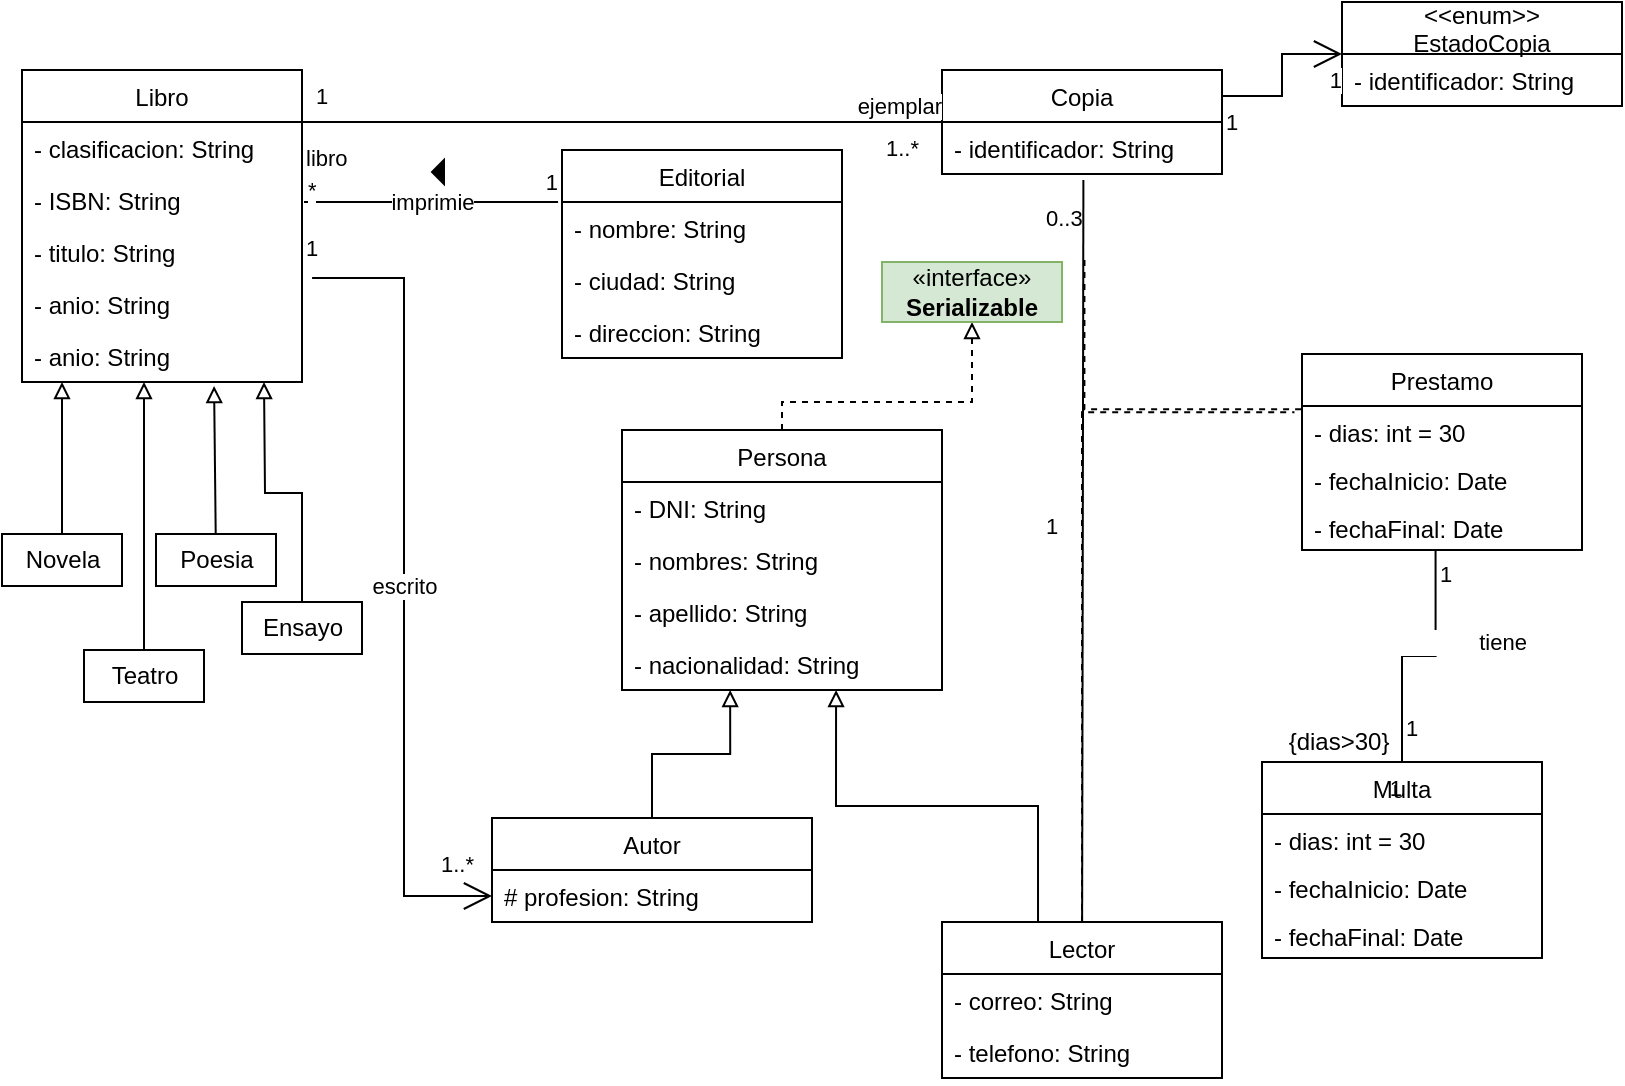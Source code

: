 <mxfile version="21.4.0" type="device" pages="2">
  <diagram id="0ZGvJO6-7t8mPpAxKSV6" name="Página-1">
    <mxGraphModel dx="1360" dy="746" grid="1" gridSize="10" guides="1" tooltips="1" connect="1" arrows="1" fold="1" page="1" pageScale="1" pageWidth="827" pageHeight="1169" math="0" shadow="0">
      <root>
        <mxCell id="0" />
        <mxCell id="1" parent="0" />
        <mxCell id="QCXPvPY8s-q1p6xJHHhA-1" value="Libro" style="swimlane;fontStyle=0;childLayout=stackLayout;horizontal=1;startSize=26;fillColor=none;horizontalStack=0;resizeParent=1;resizeParentMax=0;resizeLast=0;collapsible=1;marginBottom=0;" parent="1" vertex="1">
          <mxGeometry x="19" y="394" width="140" height="156" as="geometry" />
        </mxCell>
        <mxCell id="QCXPvPY8s-q1p6xJHHhA-2" value="- clasificacion: String" style="text;strokeColor=none;fillColor=none;align=left;verticalAlign=top;spacingLeft=4;spacingRight=4;overflow=hidden;rotatable=0;points=[[0,0.5],[1,0.5]];portConstraint=eastwest;" parent="QCXPvPY8s-q1p6xJHHhA-1" vertex="1">
          <mxGeometry y="26" width="140" height="26" as="geometry" />
        </mxCell>
        <mxCell id="Nirqhqslk2zgD3UvHYaP-4" value="- ISBN: String" style="text;strokeColor=none;fillColor=none;align=left;verticalAlign=top;spacingLeft=4;spacingRight=4;overflow=hidden;rotatable=0;points=[[0,0.5],[1,0.5]];portConstraint=eastwest;" vertex="1" parent="QCXPvPY8s-q1p6xJHHhA-1">
          <mxGeometry y="52" width="140" height="26" as="geometry" />
        </mxCell>
        <mxCell id="QCXPvPY8s-q1p6xJHHhA-3" value="- titulo: String" style="text;strokeColor=none;fillColor=none;align=left;verticalAlign=top;spacingLeft=4;spacingRight=4;overflow=hidden;rotatable=0;points=[[0,0.5],[1,0.5]];portConstraint=eastwest;" parent="QCXPvPY8s-q1p6xJHHhA-1" vertex="1">
          <mxGeometry y="78" width="140" height="26" as="geometry" />
        </mxCell>
        <mxCell id="QCXPvPY8s-q1p6xJHHhA-4" value="- anio: String" style="text;strokeColor=none;fillColor=none;align=left;verticalAlign=top;spacingLeft=4;spacingRight=4;overflow=hidden;rotatable=0;points=[[0,0.5],[1,0.5]];portConstraint=eastwest;" parent="QCXPvPY8s-q1p6xJHHhA-1" vertex="1">
          <mxGeometry y="104" width="140" height="26" as="geometry" />
        </mxCell>
        <mxCell id="xj_UWrbpGZIaAI9t697L-1" value="- anio: String" style="text;strokeColor=none;fillColor=none;align=left;verticalAlign=top;spacingLeft=4;spacingRight=4;overflow=hidden;rotatable=0;points=[[0,0.5],[1,0.5]];portConstraint=eastwest;" vertex="1" parent="QCXPvPY8s-q1p6xJHHhA-1">
          <mxGeometry y="130" width="140" height="26" as="geometry" />
        </mxCell>
        <mxCell id="4_R0uis-ufL3FPCW5JWK-5" style="edgeStyle=orthogonalEdgeStyle;rounded=0;orthogonalLoop=1;jettySize=auto;html=1;entryX=0.338;entryY=1;entryDx=0;entryDy=0;entryPerimeter=0;endArrow=block;endFill=0;" edge="1" parent="1" source="QCXPvPY8s-q1p6xJHHhA-5" target="Nirqhqslk2zgD3UvHYaP-2">
          <mxGeometry relative="1" as="geometry">
            <mxPoint x="378.04" y="730.988" as="targetPoint" />
          </mxGeometry>
        </mxCell>
        <mxCell id="QCXPvPY8s-q1p6xJHHhA-5" value="Autor" style="swimlane;fontStyle=0;childLayout=stackLayout;horizontal=1;startSize=26;fillColor=none;horizontalStack=0;resizeParent=1;resizeParentMax=0;resizeLast=0;collapsible=1;marginBottom=0;" parent="1" vertex="1">
          <mxGeometry x="254" y="768" width="160" height="52" as="geometry" />
        </mxCell>
        <mxCell id="QCXPvPY8s-q1p6xJHHhA-8" value="# profesion: String" style="text;strokeColor=none;fillColor=none;align=left;verticalAlign=top;spacingLeft=4;spacingRight=4;overflow=hidden;rotatable=0;points=[[0,0.5],[1,0.5]];portConstraint=eastwest;" parent="QCXPvPY8s-q1p6xJHHhA-5" vertex="1">
          <mxGeometry y="26" width="160" height="26" as="geometry" />
        </mxCell>
        <mxCell id="QCXPvPY8s-q1p6xJHHhA-9" value="Editorial" style="swimlane;fontStyle=0;childLayout=stackLayout;horizontal=1;startSize=26;fillColor=none;horizontalStack=0;resizeParent=1;resizeParentMax=0;resizeLast=0;collapsible=1;marginBottom=0;" parent="1" vertex="1">
          <mxGeometry x="289" y="434" width="140" height="104" as="geometry" />
        </mxCell>
        <mxCell id="QCXPvPY8s-q1p6xJHHhA-10" value="- nombre: String" style="text;strokeColor=none;fillColor=none;align=left;verticalAlign=top;spacingLeft=4;spacingRight=4;overflow=hidden;rotatable=0;points=[[0,0.5],[1,0.5]];portConstraint=eastwest;" parent="QCXPvPY8s-q1p6xJHHhA-9" vertex="1">
          <mxGeometry y="26" width="140" height="26" as="geometry" />
        </mxCell>
        <mxCell id="QCXPvPY8s-q1p6xJHHhA-11" value="- ciudad: String" style="text;strokeColor=none;fillColor=none;align=left;verticalAlign=top;spacingLeft=4;spacingRight=4;overflow=hidden;rotatable=0;points=[[0,0.5],[1,0.5]];portConstraint=eastwest;" parent="QCXPvPY8s-q1p6xJHHhA-9" vertex="1">
          <mxGeometry y="52" width="140" height="26" as="geometry" />
        </mxCell>
        <mxCell id="QCXPvPY8s-q1p6xJHHhA-12" value="- direccion: String" style="text;strokeColor=none;fillColor=none;align=left;verticalAlign=top;spacingLeft=4;spacingRight=4;overflow=hidden;rotatable=0;points=[[0,0.5],[1,0.5]];portConstraint=eastwest;" parent="QCXPvPY8s-q1p6xJHHhA-9" vertex="1">
          <mxGeometry y="78" width="140" height="26" as="geometry" />
        </mxCell>
        <mxCell id="QCXPvPY8s-q1p6xJHHhA-18" value="escrito" style="endArrow=open;html=1;endSize=12;startArrow=none;startSize=14;startFill=0;rounded=0;exitX=1.036;exitY=1;exitDx=0;exitDy=0;exitPerimeter=0;entryX=0;entryY=0.5;entryDx=0;entryDy=0;edgeStyle=orthogonalEdgeStyle;" parent="1" source="QCXPvPY8s-q1p6xJHHhA-3" target="QCXPvPY8s-q1p6xJHHhA-8" edge="1">
          <mxGeometry relative="1" as="geometry">
            <mxPoint x="159" y="454" as="sourcePoint" />
            <mxPoint x="254" y="859" as="targetPoint" />
            <Array as="points">
              <mxPoint x="210" y="498" />
              <mxPoint x="210" y="807" />
            </Array>
          </mxGeometry>
        </mxCell>
        <mxCell id="QCXPvPY8s-q1p6xJHHhA-19" value="1" style="edgeLabel;resizable=0;html=1;align=left;verticalAlign=top;" parent="QCXPvPY8s-q1p6xJHHhA-18" connectable="0" vertex="1">
          <mxGeometry x="-1" relative="1" as="geometry">
            <mxPoint y="-104" as="offset" />
          </mxGeometry>
        </mxCell>
        <mxCell id="QCXPvPY8s-q1p6xJHHhA-20" value="1..*" style="edgeLabel;resizable=0;html=1;align=right;verticalAlign=top;" parent="QCXPvPY8s-q1p6xJHHhA-18" connectable="0" vertex="1">
          <mxGeometry x="1" relative="1" as="geometry">
            <mxPoint x="-9" y="-29" as="offset" />
          </mxGeometry>
        </mxCell>
        <mxCell id="QCXPvPY8s-q1p6xJHHhA-21" value="&lt;blockquote style=&quot;margin: 0 0 0 40px; border: none; padding: 0px;&quot;&gt;tiene&lt;/blockquote&gt;" style="endArrow=none;html=1;endSize=12;startArrow=none;startSize=14;startFill=0;edgeStyle=orthogonalEdgeStyle;rounded=0;exitX=0.477;exitY=0.977;exitDx=0;exitDy=0;exitPerimeter=0;entryX=0.5;entryY=0;entryDx=0;entryDy=0;endFill=0;align=center;" parent="1" source="QCXPvPY8s-q1p6xJHHhA-69" target="QCXPvPY8s-q1p6xJHHhA-70" edge="1">
          <mxGeometry x="-0.245" y="13" relative="1" as="geometry">
            <mxPoint x="289" y="720" as="sourcePoint" />
            <mxPoint x="449" y="720" as="targetPoint" />
            <mxPoint as="offset" />
          </mxGeometry>
        </mxCell>
        <mxCell id="QCXPvPY8s-q1p6xJHHhA-22" value="1" style="edgeLabel;resizable=0;html=1;align=left;verticalAlign=top;" parent="QCXPvPY8s-q1p6xJHHhA-21" connectable="0" vertex="1">
          <mxGeometry x="-1" relative="1" as="geometry" />
        </mxCell>
        <mxCell id="QCXPvPY8s-q1p6xJHHhA-23" value="1" style="edgeLabel;resizable=0;html=1;align=right;verticalAlign=top;" parent="QCXPvPY8s-q1p6xJHHhA-21" connectable="0" vertex="1">
          <mxGeometry x="1" relative="1" as="geometry" />
        </mxCell>
        <mxCell id="QCXPvPY8s-q1p6xJHHhA-24" value="imprimie" style="endArrow=none;html=1;endSize=12;startArrow=none;startSize=14;startFill=0;rounded=0;entryX=-0.014;entryY=0;entryDx=0;entryDy=0;endFill=0;entryPerimeter=0;" parent="1" target="QCXPvPY8s-q1p6xJHHhA-10" edge="1">
          <mxGeometry relative="1" as="geometry">
            <mxPoint x="160" y="460" as="sourcePoint" />
            <mxPoint x="299" y="383" as="targetPoint" />
          </mxGeometry>
        </mxCell>
        <mxCell id="QCXPvPY8s-q1p6xJHHhA-25" value="*" style="edgeLabel;resizable=0;html=1;align=left;verticalAlign=top;" parent="QCXPvPY8s-q1p6xJHHhA-24" connectable="0" vertex="1">
          <mxGeometry x="-1" relative="1" as="geometry">
            <mxPoint y="-19" as="offset" />
          </mxGeometry>
        </mxCell>
        <mxCell id="QCXPvPY8s-q1p6xJHHhA-26" value="1" style="edgeLabel;resizable=0;html=1;align=right;verticalAlign=top;" parent="QCXPvPY8s-q1p6xJHHhA-24" connectable="0" vertex="1">
          <mxGeometry x="1" relative="1" as="geometry">
            <mxPoint y="-23" as="offset" />
          </mxGeometry>
        </mxCell>
        <mxCell id="QCXPvPY8s-q1p6xJHHhA-27" value="" style="triangle;aspect=fixed;fillColor=strokeColor;rotation=-180;" parent="1" vertex="1">
          <mxGeometry x="224" y="439" width="6" height="12" as="geometry" />
        </mxCell>
        <mxCell id="QCXPvPY8s-q1p6xJHHhA-33" style="edgeStyle=orthogonalEdgeStyle;rounded=0;orthogonalLoop=1;jettySize=auto;html=1;startArrow=none;startFill=0;endArrow=block;endFill=0;" parent="1" source="QCXPvPY8s-q1p6xJHHhA-29" edge="1">
          <mxGeometry relative="1" as="geometry">
            <mxPoint x="39" y="550" as="targetPoint" />
          </mxGeometry>
        </mxCell>
        <mxCell id="QCXPvPY8s-q1p6xJHHhA-29" value="Novela" style="html=1;" parent="1" vertex="1">
          <mxGeometry x="9" y="626" width="60" height="26" as="geometry" />
        </mxCell>
        <mxCell id="QCXPvPY8s-q1p6xJHHhA-36" style="edgeStyle=orthogonalEdgeStyle;rounded=0;orthogonalLoop=1;jettySize=auto;html=1;startArrow=none;startFill=0;endArrow=block;endFill=0;" parent="1" source="QCXPvPY8s-q1p6xJHHhA-30" edge="1">
          <mxGeometry relative="1" as="geometry">
            <mxPoint x="80" y="550" as="targetPoint" />
          </mxGeometry>
        </mxCell>
        <mxCell id="QCXPvPY8s-q1p6xJHHhA-30" value="Teatro" style="html=1;" parent="1" vertex="1">
          <mxGeometry x="50" y="684" width="60" height="26" as="geometry" />
        </mxCell>
        <mxCell id="QCXPvPY8s-q1p6xJHHhA-37" style="rounded=0;orthogonalLoop=1;jettySize=auto;html=1;startArrow=none;startFill=0;endArrow=block;endFill=0;entryX=0.686;entryY=1.077;entryDx=0;entryDy=0;entryPerimeter=0;" parent="1" source="QCXPvPY8s-q1p6xJHHhA-31" edge="1" target="xj_UWrbpGZIaAI9t697L-1">
          <mxGeometry relative="1" as="geometry">
            <mxPoint x="116" y="560" as="targetPoint" />
          </mxGeometry>
        </mxCell>
        <mxCell id="QCXPvPY8s-q1p6xJHHhA-31" value="Poesia" style="html=1;" parent="1" vertex="1">
          <mxGeometry x="86" y="626" width="60" height="26" as="geometry" />
        </mxCell>
        <mxCell id="QCXPvPY8s-q1p6xJHHhA-35" style="edgeStyle=orthogonalEdgeStyle;rounded=0;orthogonalLoop=1;jettySize=auto;html=1;startArrow=none;startFill=0;endArrow=block;endFill=0;" parent="1" source="QCXPvPY8s-q1p6xJHHhA-32" edge="1">
          <mxGeometry relative="1" as="geometry">
            <mxPoint x="140" y="550" as="targetPoint" />
          </mxGeometry>
        </mxCell>
        <mxCell id="QCXPvPY8s-q1p6xJHHhA-32" value="Ensayo" style="html=1;" parent="1" vertex="1">
          <mxGeometry x="129" y="660" width="60" height="26" as="geometry" />
        </mxCell>
        <mxCell id="QCXPvPY8s-q1p6xJHHhA-38" value="Copia" style="swimlane;fontStyle=0;childLayout=stackLayout;horizontal=1;startSize=26;fillColor=none;horizontalStack=0;resizeParent=1;resizeParentMax=0;resizeLast=0;collapsible=1;marginBottom=0;" parent="1" vertex="1">
          <mxGeometry x="479" y="394" width="140" height="52" as="geometry" />
        </mxCell>
        <mxCell id="QCXPvPY8s-q1p6xJHHhA-39" value="- identificador: String" style="text;strokeColor=none;fillColor=none;align=left;verticalAlign=top;spacingLeft=4;spacingRight=4;overflow=hidden;rotatable=0;points=[[0,0.5],[1,0.5]];portConstraint=eastwest;" parent="QCXPvPY8s-q1p6xJHHhA-38" vertex="1">
          <mxGeometry y="26" width="140" height="26" as="geometry" />
        </mxCell>
        <mxCell id="QCXPvPY8s-q1p6xJHHhA-43" value="" style="endArrow=none;html=1;edgeStyle=orthogonalEdgeStyle;rounded=0;exitX=1;exitY=0.5;exitDx=0;exitDy=0;entryX=0;entryY=0.5;entryDx=0;entryDy=0;" parent="1" source="QCXPvPY8s-q1p6xJHHhA-3" target="QCXPvPY8s-q1p6xJHHhA-38" edge="1">
          <mxGeometry relative="1" as="geometry">
            <mxPoint x="289" y="454" as="sourcePoint" />
            <mxPoint x="449" y="454" as="targetPoint" />
            <Array as="points">
              <mxPoint x="159" y="420" />
            </Array>
          </mxGeometry>
        </mxCell>
        <mxCell id="QCXPvPY8s-q1p6xJHHhA-44" value="libro" style="edgeLabel;resizable=0;html=1;align=left;verticalAlign=bottom;" parent="QCXPvPY8s-q1p6xJHHhA-43" connectable="0" vertex="1">
          <mxGeometry x="-1" relative="1" as="geometry">
            <mxPoint y="-39" as="offset" />
          </mxGeometry>
        </mxCell>
        <mxCell id="QCXPvPY8s-q1p6xJHHhA-45" value="ejemplar" style="edgeLabel;resizable=0;html=1;align=right;verticalAlign=bottom;" parent="QCXPvPY8s-q1p6xJHHhA-43" connectable="0" vertex="1">
          <mxGeometry x="1" relative="1" as="geometry" />
        </mxCell>
        <mxCell id="QCXPvPY8s-q1p6xJHHhA-46" value="1..*" style="edgeLabel;resizable=0;html=1;align=left;verticalAlign=top;" parent="1" connectable="0" vertex="1">
          <mxGeometry x="449.0" y="420.002" as="geometry" />
        </mxCell>
        <mxCell id="QCXPvPY8s-q1p6xJHHhA-47" value="1" style="edgeLabel;resizable=0;html=1;align=left;verticalAlign=top;" parent="1" connectable="0" vertex="1">
          <mxGeometry x="159.0" y="470.002" as="geometry" />
        </mxCell>
        <mxCell id="QCXPvPY8s-q1p6xJHHhA-49" value="&lt;&lt;enum&gt;&gt;&#xa;EstadoCopia" style="swimlane;fontStyle=0;childLayout=stackLayout;horizontal=1;startSize=26;fillColor=none;horizontalStack=0;resizeParent=1;resizeParentMax=0;resizeLast=0;collapsible=1;marginBottom=0;" parent="1" vertex="1">
          <mxGeometry x="679" y="360" width="140" height="52" as="geometry" />
        </mxCell>
        <mxCell id="QCXPvPY8s-q1p6xJHHhA-50" value="- identificador: String" style="text;strokeColor=none;fillColor=none;align=left;verticalAlign=top;spacingLeft=4;spacingRight=4;overflow=hidden;rotatable=0;points=[[0,0.5],[1,0.5]];portConstraint=eastwest;" parent="QCXPvPY8s-q1p6xJHHhA-49" vertex="1">
          <mxGeometry y="26" width="140" height="26" as="geometry" />
        </mxCell>
        <mxCell id="QCXPvPY8s-q1p6xJHHhA-53" value="" style="endArrow=open;html=1;endSize=12;startArrow=none;startSize=14;startFill=0;edgeStyle=orthogonalEdgeStyle;rounded=0;exitX=1;exitY=0.25;exitDx=0;exitDy=0;entryX=0;entryY=0.5;entryDx=0;entryDy=0;endFill=0;" parent="1" source="QCXPvPY8s-q1p6xJHHhA-38" target="QCXPvPY8s-q1p6xJHHhA-49" edge="1">
          <mxGeometry relative="1" as="geometry">
            <mxPoint x="168.86" y="421.992" as="sourcePoint" />
            <mxPoint x="299" y="369" as="targetPoint" />
          </mxGeometry>
        </mxCell>
        <mxCell id="QCXPvPY8s-q1p6xJHHhA-54" value="1" style="edgeLabel;resizable=0;html=1;align=left;verticalAlign=top;" parent="QCXPvPY8s-q1p6xJHHhA-53" connectable="0" vertex="1">
          <mxGeometry x="-1" relative="1" as="geometry" />
        </mxCell>
        <mxCell id="QCXPvPY8s-q1p6xJHHhA-55" value="1" style="edgeLabel;resizable=0;html=1;align=right;verticalAlign=top;" parent="QCXPvPY8s-q1p6xJHHhA-53" connectable="0" vertex="1">
          <mxGeometry x="1" relative="1" as="geometry" />
        </mxCell>
        <mxCell id="QCXPvPY8s-q1p6xJHHhA-60" style="rounded=0;orthogonalLoop=1;jettySize=auto;html=1;entryX=0.505;entryY=1.115;entryDx=0;entryDy=0;entryPerimeter=0;startArrow=none;startFill=0;endArrow=none;endFill=0;" parent="1" source="QCXPvPY8s-q1p6xJHHhA-56" target="QCXPvPY8s-q1p6xJHHhA-39" edge="1">
          <mxGeometry relative="1" as="geometry" />
        </mxCell>
        <mxCell id="QCXPvPY8s-q1p6xJHHhA-66" style="edgeStyle=orthogonalEdgeStyle;rounded=0;orthogonalLoop=1;jettySize=auto;html=1;entryX=-0.027;entryY=0.129;entryDx=0;entryDy=0;entryPerimeter=0;dashed=1;startArrow=none;startFill=0;endArrow=none;endFill=0;" parent="1" source="QCXPvPY8s-q1p6xJHHhA-56" target="QCXPvPY8s-q1p6xJHHhA-62" edge="1">
          <mxGeometry relative="1" as="geometry" />
        </mxCell>
        <mxCell id="4_R0uis-ufL3FPCW5JWK-6" style="edgeStyle=orthogonalEdgeStyle;rounded=0;orthogonalLoop=1;jettySize=auto;html=1;entryX=0.669;entryY=1;entryDx=0;entryDy=0;entryPerimeter=0;endArrow=block;endFill=0;exitX=0.343;exitY=0;exitDx=0;exitDy=0;exitPerimeter=0;" edge="1" parent="1" source="QCXPvPY8s-q1p6xJHHhA-56" target="Nirqhqslk2zgD3UvHYaP-2">
          <mxGeometry relative="1" as="geometry">
            <mxPoint x="426.04" y="730" as="targetPoint" />
          </mxGeometry>
        </mxCell>
        <mxCell id="QCXPvPY8s-q1p6xJHHhA-56" value="Lector" style="swimlane;fontStyle=0;childLayout=stackLayout;horizontal=1;startSize=26;fillColor=none;horizontalStack=0;resizeParent=1;resizeParentMax=0;resizeLast=0;collapsible=1;marginBottom=0;" parent="1" vertex="1">
          <mxGeometry x="479" y="820" width="140" height="78" as="geometry" />
        </mxCell>
        <mxCell id="QCXPvPY8s-q1p6xJHHhA-59" value="- correo: String" style="text;strokeColor=none;fillColor=none;align=left;verticalAlign=top;spacingLeft=4;spacingRight=4;overflow=hidden;rotatable=0;points=[[0,0.5],[1,0.5]];portConstraint=eastwest;" parent="QCXPvPY8s-q1p6xJHHhA-56" vertex="1">
          <mxGeometry y="26" width="140" height="26" as="geometry" />
        </mxCell>
        <mxCell id="xj_UWrbpGZIaAI9t697L-2" value="- telefono: String" style="text;strokeColor=none;fillColor=none;align=left;verticalAlign=top;spacingLeft=4;spacingRight=4;overflow=hidden;rotatable=0;points=[[0,0.5],[1,0.5]];portConstraint=eastwest;" vertex="1" parent="QCXPvPY8s-q1p6xJHHhA-56">
          <mxGeometry y="52" width="140" height="26" as="geometry" />
        </mxCell>
        <mxCell id="QCXPvPY8s-q1p6xJHHhA-65" style="edgeStyle=orthogonalEdgeStyle;rounded=0;orthogonalLoop=1;jettySize=auto;html=1;entryX=0.516;entryY=1.059;entryDx=0;entryDy=0;entryPerimeter=0;startArrow=none;startFill=0;endArrow=none;endFill=0;dashed=1;exitX=0.004;exitY=0.068;exitDx=0;exitDy=0;exitPerimeter=0;" parent="1" edge="1">
          <mxGeometry relative="1" as="geometry">
            <mxPoint x="658.56" y="563.632" as="sourcePoint" />
            <mxPoint x="550.24" y="486.534" as="targetPoint" />
            <Array as="points">
              <mxPoint x="550" y="564" />
            </Array>
          </mxGeometry>
        </mxCell>
        <mxCell id="QCXPvPY8s-q1p6xJHHhA-61" value="Prestamo" style="swimlane;fontStyle=0;childLayout=stackLayout;horizontal=1;startSize=26;fillColor=none;horizontalStack=0;resizeParent=1;resizeParentMax=0;resizeLast=0;collapsible=1;marginBottom=0;" parent="1" vertex="1">
          <mxGeometry x="659" y="536" width="140" height="98" as="geometry" />
        </mxCell>
        <mxCell id="QCXPvPY8s-q1p6xJHHhA-62" value="- dias: int = 30" style="text;strokeColor=none;fillColor=none;align=left;verticalAlign=top;spacingLeft=4;spacingRight=4;overflow=hidden;rotatable=0;points=[[0,0.5],[1,0.5]];portConstraint=eastwest;" parent="QCXPvPY8s-q1p6xJHHhA-61" vertex="1">
          <mxGeometry y="26" width="140" height="24" as="geometry" />
        </mxCell>
        <mxCell id="QCXPvPY8s-q1p6xJHHhA-68" value="- fechaInicio: Date" style="text;strokeColor=none;fillColor=none;align=left;verticalAlign=top;spacingLeft=4;spacingRight=4;overflow=hidden;rotatable=0;points=[[0,0.5],[1,0.5]];portConstraint=eastwest;" parent="QCXPvPY8s-q1p6xJHHhA-61" vertex="1">
          <mxGeometry y="50" width="140" height="24" as="geometry" />
        </mxCell>
        <mxCell id="QCXPvPY8s-q1p6xJHHhA-69" value="- fechaFinal: Date" style="text;strokeColor=none;fillColor=none;align=left;verticalAlign=top;spacingLeft=4;spacingRight=4;overflow=hidden;rotatable=0;points=[[0,0.5],[1,0.5]];portConstraint=eastwest;" parent="QCXPvPY8s-q1p6xJHHhA-61" vertex="1">
          <mxGeometry y="74" width="140" height="24" as="geometry" />
        </mxCell>
        <mxCell id="QCXPvPY8s-q1p6xJHHhA-70" value="Multa" style="swimlane;fontStyle=0;childLayout=stackLayout;horizontal=1;startSize=26;fillColor=none;horizontalStack=0;resizeParent=1;resizeParentMax=0;resizeLast=0;collapsible=1;marginBottom=0;" parent="1" vertex="1">
          <mxGeometry x="639" y="740" width="140" height="98" as="geometry" />
        </mxCell>
        <mxCell id="QCXPvPY8s-q1p6xJHHhA-71" value="- dias: int = 30" style="text;strokeColor=none;fillColor=none;align=left;verticalAlign=top;spacingLeft=4;spacingRight=4;overflow=hidden;rotatable=0;points=[[0,0.5],[1,0.5]];portConstraint=eastwest;" parent="QCXPvPY8s-q1p6xJHHhA-70" vertex="1">
          <mxGeometry y="26" width="140" height="24" as="geometry" />
        </mxCell>
        <mxCell id="QCXPvPY8s-q1p6xJHHhA-72" value="- fechaInicio: Date" style="text;strokeColor=none;fillColor=none;align=left;verticalAlign=top;spacingLeft=4;spacingRight=4;overflow=hidden;rotatable=0;points=[[0,0.5],[1,0.5]];portConstraint=eastwest;" parent="QCXPvPY8s-q1p6xJHHhA-70" vertex="1">
          <mxGeometry y="50" width="140" height="24" as="geometry" />
        </mxCell>
        <mxCell id="QCXPvPY8s-q1p6xJHHhA-73" value="- fechaFinal: Date" style="text;strokeColor=none;fillColor=none;align=left;verticalAlign=top;spacingLeft=4;spacingRight=4;overflow=hidden;rotatable=0;points=[[0,0.5],[1,0.5]];portConstraint=eastwest;" parent="QCXPvPY8s-q1p6xJHHhA-70" vertex="1">
          <mxGeometry y="74" width="140" height="24" as="geometry" />
        </mxCell>
        <mxCell id="QCXPvPY8s-q1p6xJHHhA-75" value="1" style="edgeLabel;resizable=0;html=1;align=left;verticalAlign=top;" parent="1" connectable="0" vertex="1">
          <mxGeometry x="709" y="709.998" as="geometry" />
        </mxCell>
        <mxCell id="QCXPvPY8s-q1p6xJHHhA-76" value="{dias&amp;gt;30}" style="text;html=1;align=center;verticalAlign=middle;resizable=0;points=[];autosize=1;strokeColor=none;fillColor=none;" parent="1" vertex="1">
          <mxGeometry x="642" y="715" width="70" height="30" as="geometry" />
        </mxCell>
        <mxCell id="QCXPvPY8s-q1p6xJHHhA-77" value="0..3" style="edgeLabel;resizable=0;html=1;align=left;verticalAlign=top;" parent="1" connectable="0" vertex="1">
          <mxGeometry x="529.0" y="455.002" as="geometry" />
        </mxCell>
        <mxCell id="QCXPvPY8s-q1p6xJHHhA-78" value="1" style="edgeLabel;resizable=0;html=1;align=left;verticalAlign=top;" parent="1" connectable="0" vertex="1">
          <mxGeometry x="529.0" y="609.002" as="geometry" />
        </mxCell>
        <mxCell id="Nirqhqslk2zgD3UvHYaP-7" style="edgeStyle=orthogonalEdgeStyle;rounded=0;orthogonalLoop=1;jettySize=auto;html=1;exitX=0.5;exitY=0;exitDx=0;exitDy=0;dashed=1;endArrow=block;endFill=0;entryX=0.5;entryY=1;entryDx=0;entryDy=0;" edge="1" parent="1" source="4_R0uis-ufL3FPCW5JWK-1" target="Nirqhqslk2zgD3UvHYaP-6">
          <mxGeometry relative="1" as="geometry">
            <mxPoint x="480" y="540" as="targetPoint" />
            <Array as="points">
              <mxPoint x="399" y="560" />
              <mxPoint x="494" y="560" />
            </Array>
          </mxGeometry>
        </mxCell>
        <mxCell id="4_R0uis-ufL3FPCW5JWK-1" value="Persona" style="swimlane;fontStyle=0;childLayout=stackLayout;horizontal=1;startSize=26;fillColor=none;horizontalStack=0;resizeParent=1;resizeParentMax=0;resizeLast=0;collapsible=1;marginBottom=0;" vertex="1" parent="1">
          <mxGeometry x="319" y="574" width="160" height="130" as="geometry" />
        </mxCell>
        <mxCell id="4_R0uis-ufL3FPCW5JWK-2" value="- DNI: String" style="text;strokeColor=none;fillColor=none;align=left;verticalAlign=top;spacingLeft=4;spacingRight=4;overflow=hidden;rotatable=0;points=[[0,0.5],[1,0.5]];portConstraint=eastwest;" vertex="1" parent="4_R0uis-ufL3FPCW5JWK-1">
          <mxGeometry y="26" width="160" height="26" as="geometry" />
        </mxCell>
        <mxCell id="Nirqhqslk2zgD3UvHYaP-5" value="- nombres: String" style="text;strokeColor=none;fillColor=none;align=left;verticalAlign=top;spacingLeft=4;spacingRight=4;overflow=hidden;rotatable=0;points=[[0,0.5],[1,0.5]];portConstraint=eastwest;" vertex="1" parent="4_R0uis-ufL3FPCW5JWK-1">
          <mxGeometry y="52" width="160" height="26" as="geometry" />
        </mxCell>
        <mxCell id="Nirqhqslk2zgD3UvHYaP-1" value="- apellido: String" style="text;strokeColor=none;fillColor=none;align=left;verticalAlign=top;spacingLeft=4;spacingRight=4;overflow=hidden;rotatable=0;points=[[0,0.5],[1,0.5]];portConstraint=eastwest;" vertex="1" parent="4_R0uis-ufL3FPCW5JWK-1">
          <mxGeometry y="78" width="160" height="26" as="geometry" />
        </mxCell>
        <mxCell id="Nirqhqslk2zgD3UvHYaP-2" value="- nacionalidad: String" style="text;strokeColor=none;fillColor=none;align=left;verticalAlign=top;spacingLeft=4;spacingRight=4;overflow=hidden;rotatable=0;points=[[0,0.5],[1,0.5]];portConstraint=eastwest;" vertex="1" parent="4_R0uis-ufL3FPCW5JWK-1">
          <mxGeometry y="104" width="160" height="26" as="geometry" />
        </mxCell>
        <mxCell id="Nirqhqslk2zgD3UvHYaP-6" value="«interface»&lt;br&gt;&lt;b&gt;Serializable&lt;/b&gt;" style="html=1;whiteSpace=wrap;fillColor=#d5e8d4;strokeColor=#82b366;" vertex="1" parent="1">
          <mxGeometry x="449" y="490" width="90" height="30" as="geometry" />
        </mxCell>
      </root>
    </mxGraphModel>
  </diagram>
  <diagram id="BeW_isxZwhVQGhecksNV" name="Página-2">
    <mxGraphModel dx="1360" dy="746" grid="1" gridSize="10" guides="1" tooltips="1" connect="1" arrows="1" fold="1" page="1" pageScale="1" pageWidth="827" pageHeight="1169" math="0" shadow="0">
      <root>
        <mxCell id="0" />
        <mxCell id="1" parent="0" />
        <mxCell id="W8FUhObmASbROdHtW3Nj-1" value="«interface»&lt;br&gt;&lt;b&gt;AbstractTableModel&lt;/b&gt;" style="html=1;whiteSpace=wrap;fillColor=#d5e8d4;strokeColor=#82b366;" vertex="1" parent="1">
          <mxGeometry x="330" y="150" width="130" height="50" as="geometry" />
        </mxCell>
        <mxCell id="W8FUhObmASbROdHtW3Nj-6" style="edgeStyle=orthogonalEdgeStyle;rounded=0;orthogonalLoop=1;jettySize=auto;html=1;entryX=0.454;entryY=1.04;entryDx=0;entryDy=0;entryPerimeter=0;endArrow=block;endFill=0;dashed=1;" edge="1" parent="1" source="W8FUhObmASbROdHtW3Nj-2" target="W8FUhObmASbROdHtW3Nj-1">
          <mxGeometry relative="1" as="geometry" />
        </mxCell>
        <mxCell id="W8FUhObmASbROdHtW3Nj-2" value="ModeloTableAutor" style="swimlane;fontStyle=0;childLayout=stackLayout;horizontal=1;startSize=26;fillColor=none;horizontalStack=0;resizeParent=1;resizeParentMax=0;resizeLast=0;collapsible=1;marginBottom=0;whiteSpace=wrap;html=1;" vertex="1" parent="1">
          <mxGeometry x="320" y="290" width="140" height="52" as="geometry" />
        </mxCell>
        <mxCell id="wP39wur112FRK7SAK-2y-5" value="lista" style="edgeStyle=orthogonalEdgeStyle;rounded=0;orthogonalLoop=1;jettySize=auto;html=1;entryX=0;entryY=0.115;entryDx=0;entryDy=0;entryPerimeter=0;endArrow=diamondThin;endFill=0;startArrow=open;startFill=0;" edge="1" parent="1" source="wP39wur112FRK7SAK-2y-1">
          <mxGeometry relative="1" as="geometry">
            <mxPoint x="320" y="318.99" as="targetPoint" />
          </mxGeometry>
        </mxCell>
        <mxCell id="wP39wur112FRK7SAK-2y-1" value="Autor" style="swimlane;fontStyle=0;childLayout=stackLayout;horizontal=1;startSize=26;fillColor=none;horizontalStack=0;resizeParent=1;resizeParentMax=0;resizeLast=0;collapsible=1;marginBottom=0;" vertex="1" parent="1">
          <mxGeometry x="41" y="267" width="160" height="104" as="geometry" />
        </mxCell>
        <mxCell id="wP39wur112FRK7SAK-2y-2" value="- nombre: String" style="text;strokeColor=none;fillColor=none;align=left;verticalAlign=top;spacingLeft=4;spacingRight=4;overflow=hidden;rotatable=0;points=[[0,0.5],[1,0.5]];portConstraint=eastwest;" vertex="1" parent="wP39wur112FRK7SAK-2y-1">
          <mxGeometry y="26" width="160" height="26" as="geometry" />
        </mxCell>
        <mxCell id="wP39wur112FRK7SAK-2y-3" value="- nacionalidad: String" style="text;strokeColor=none;fillColor=none;align=left;verticalAlign=top;spacingLeft=4;spacingRight=4;overflow=hidden;rotatable=0;points=[[0,0.5],[1,0.5]];portConstraint=eastwest;" vertex="1" parent="wP39wur112FRK7SAK-2y-1">
          <mxGeometry y="52" width="160" height="26" as="geometry" />
        </mxCell>
        <mxCell id="wP39wur112FRK7SAK-2y-4" value="- fechaNacionalidad: String" style="text;strokeColor=none;fillColor=none;align=left;verticalAlign=top;spacingLeft=4;spacingRight=4;overflow=hidden;rotatable=0;points=[[0,0.5],[1,0.5]];portConstraint=eastwest;" vertex="1" parent="wP39wur112FRK7SAK-2y-1">
          <mxGeometry y="78" width="160" height="26" as="geometry" />
        </mxCell>
        <mxCell id="wP39wur112FRK7SAK-2y-6" value="0..*" style="text;html=1;align=center;verticalAlign=middle;resizable=0;points=[];autosize=1;strokeColor=none;fillColor=none;" vertex="1" parent="1">
          <mxGeometry x="205" y="290" width="40" height="30" as="geometry" />
        </mxCell>
      </root>
    </mxGraphModel>
  </diagram>
</mxfile>
